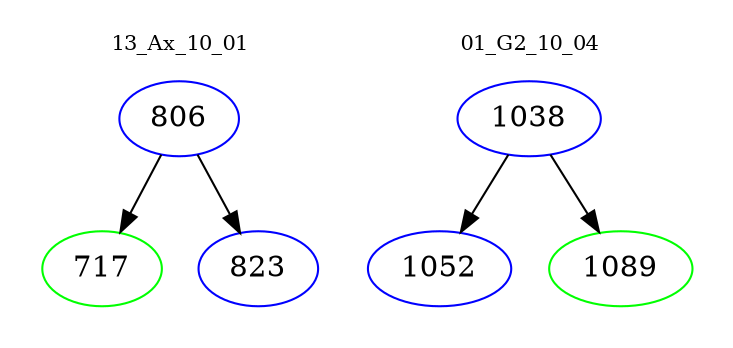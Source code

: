 digraph{
subgraph cluster_0 {
color = white
label = "13_Ax_10_01";
fontsize=10;
T0_806 [label="806", color="blue"]
T0_806 -> T0_717 [color="black"]
T0_717 [label="717", color="green"]
T0_806 -> T0_823 [color="black"]
T0_823 [label="823", color="blue"]
}
subgraph cluster_1 {
color = white
label = "01_G2_10_04";
fontsize=10;
T1_1038 [label="1038", color="blue"]
T1_1038 -> T1_1052 [color="black"]
T1_1052 [label="1052", color="blue"]
T1_1038 -> T1_1089 [color="black"]
T1_1089 [label="1089", color="green"]
}
}
